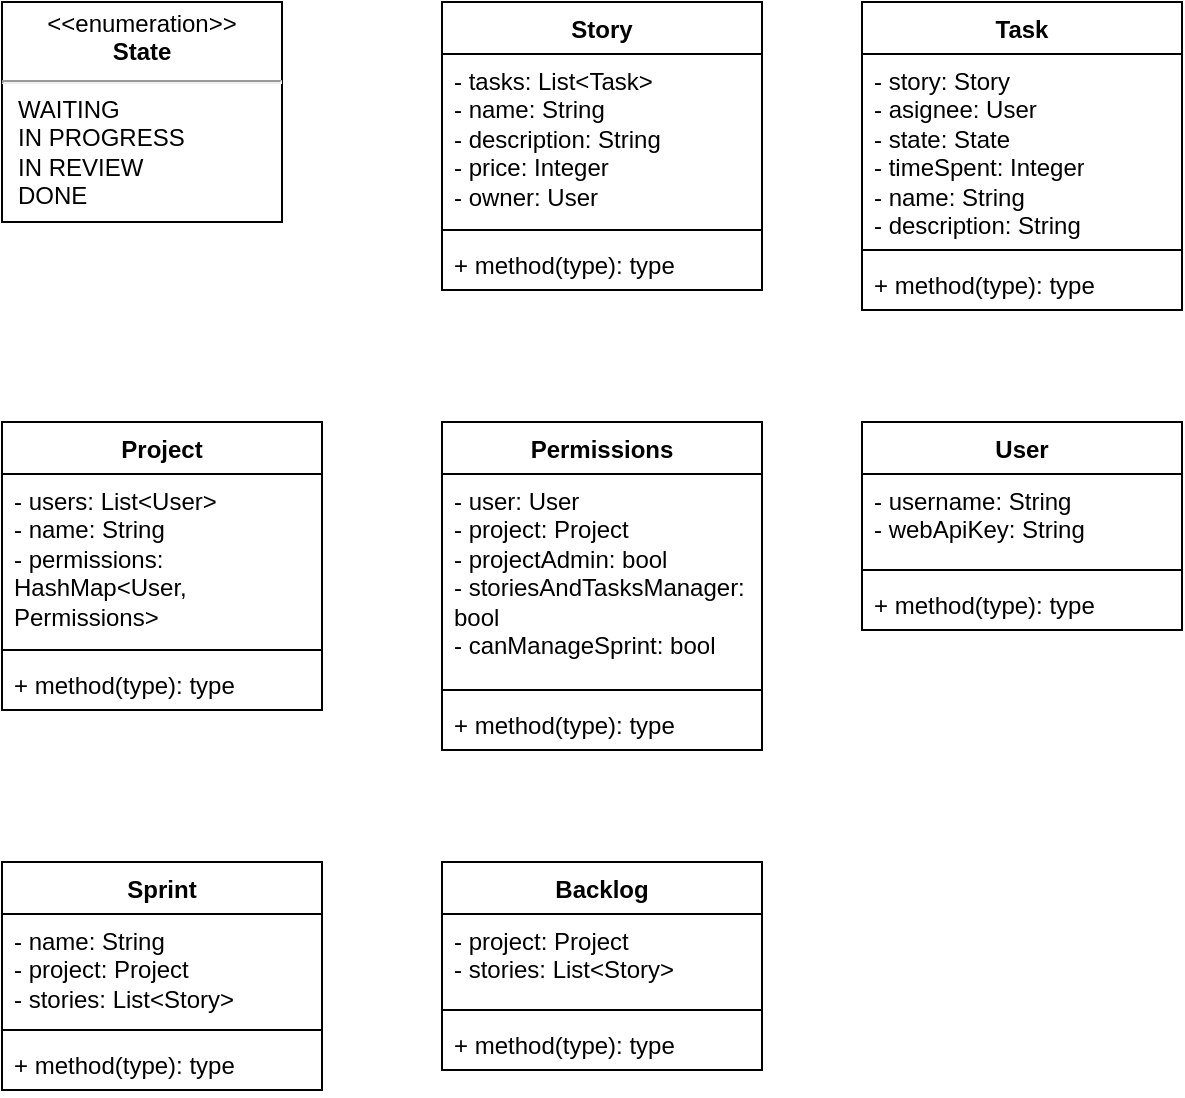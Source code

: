 <mxfile version="22.0.8" type="device">
  <diagram id="C5RBs43oDa-KdzZeNtuy" name="Page-1">
    <mxGraphModel dx="1050" dy="534" grid="1" gridSize="10" guides="1" tooltips="1" connect="1" arrows="1" fold="1" page="1" pageScale="1" pageWidth="827" pageHeight="1169" math="0" shadow="0">
      <root>
        <mxCell id="WIyWlLk6GJQsqaUBKTNV-0" />
        <mxCell id="WIyWlLk6GJQsqaUBKTNV-1" parent="WIyWlLk6GJQsqaUBKTNV-0" />
        <mxCell id="xTrlHvVz5tuh_iKy9N_Q-1" value="Story" style="swimlane;fontStyle=1;align=center;verticalAlign=top;childLayout=stackLayout;horizontal=1;startSize=26;horizontalStack=0;resizeParent=1;resizeParentMax=0;resizeLast=0;collapsible=1;marginBottom=0;whiteSpace=wrap;html=1;" parent="WIyWlLk6GJQsqaUBKTNV-1" vertex="1">
          <mxGeometry x="260" y="50" width="160" height="144" as="geometry" />
        </mxCell>
        <mxCell id="xTrlHvVz5tuh_iKy9N_Q-2" value="- tasks: List&amp;lt;Task&amp;gt;&lt;br&gt;- name: String&lt;br&gt;- description: String&lt;br&gt;- price: Integer&lt;br&gt;- owner: User" style="text;strokeColor=none;fillColor=none;align=left;verticalAlign=top;spacingLeft=4;spacingRight=4;overflow=hidden;rotatable=0;points=[[0,0.5],[1,0.5]];portConstraint=eastwest;whiteSpace=wrap;html=1;" parent="xTrlHvVz5tuh_iKy9N_Q-1" vertex="1">
          <mxGeometry y="26" width="160" height="84" as="geometry" />
        </mxCell>
        <mxCell id="xTrlHvVz5tuh_iKy9N_Q-13" value="" style="line;strokeWidth=1;fillColor=none;align=left;verticalAlign=middle;spacingTop=-1;spacingLeft=3;spacingRight=3;rotatable=0;labelPosition=right;points=[];portConstraint=eastwest;strokeColor=inherit;" parent="xTrlHvVz5tuh_iKy9N_Q-1" vertex="1">
          <mxGeometry y="110" width="160" height="8" as="geometry" />
        </mxCell>
        <mxCell id="xTrlHvVz5tuh_iKy9N_Q-14" value="+ method(type): type" style="text;strokeColor=none;fillColor=none;align=left;verticalAlign=top;spacingLeft=4;spacingRight=4;overflow=hidden;rotatable=0;points=[[0,0.5],[1,0.5]];portConstraint=eastwest;whiteSpace=wrap;html=1;dashed=1;" parent="xTrlHvVz5tuh_iKy9N_Q-1" vertex="1">
          <mxGeometry y="118" width="160" height="26" as="geometry" />
        </mxCell>
        <mxCell id="xTrlHvVz5tuh_iKy9N_Q-5" value="Task" style="swimlane;fontStyle=1;align=center;verticalAlign=top;childLayout=stackLayout;horizontal=1;startSize=26;horizontalStack=0;resizeParent=1;resizeParentMax=0;resizeLast=0;collapsible=1;marginBottom=0;whiteSpace=wrap;html=1;" parent="WIyWlLk6GJQsqaUBKTNV-1" vertex="1">
          <mxGeometry x="470" y="50" width="160" height="154" as="geometry" />
        </mxCell>
        <mxCell id="xTrlHvVz5tuh_iKy9N_Q-6" value="- story: Story&lt;br&gt;- asignee: User&lt;br&gt;- state: State&lt;br&gt;- timeSpent: Integer&lt;br&gt;- name: String&lt;br&gt;- description: String" style="text;strokeColor=none;fillColor=none;align=left;verticalAlign=top;spacingLeft=4;spacingRight=4;overflow=hidden;rotatable=0;points=[[0,0.5],[1,0.5]];portConstraint=eastwest;whiteSpace=wrap;html=1;" parent="xTrlHvVz5tuh_iKy9N_Q-5" vertex="1">
          <mxGeometry y="26" width="160" height="94" as="geometry" />
        </mxCell>
        <mxCell id="xTrlHvVz5tuh_iKy9N_Q-7" value="" style="line;strokeWidth=1;fillColor=none;align=left;verticalAlign=middle;spacingTop=-1;spacingLeft=3;spacingRight=3;rotatable=0;labelPosition=right;points=[];portConstraint=eastwest;strokeColor=inherit;" parent="xTrlHvVz5tuh_iKy9N_Q-5" vertex="1">
          <mxGeometry y="120" width="160" height="8" as="geometry" />
        </mxCell>
        <mxCell id="xTrlHvVz5tuh_iKy9N_Q-8" value="+ method(type): type" style="text;strokeColor=none;fillColor=none;align=left;verticalAlign=top;spacingLeft=4;spacingRight=4;overflow=hidden;rotatable=0;points=[[0,0.5],[1,0.5]];portConstraint=eastwest;whiteSpace=wrap;html=1;" parent="xTrlHvVz5tuh_iKy9N_Q-5" vertex="1">
          <mxGeometry y="128" width="160" height="26" as="geometry" />
        </mxCell>
        <mxCell id="xTrlHvVz5tuh_iKy9N_Q-10" value="&lt;p style=&quot;margin:0px;margin-top:4px;text-align:center;&quot;&gt;&amp;lt;&amp;lt;enumeration&amp;gt;&amp;gt;&lt;br&gt;&lt;b&gt;State&lt;/b&gt;&lt;/p&gt;&lt;hr&gt;&lt;p style=&quot;margin:0px;margin-left:8px;text-align:left;&quot;&gt;WAITING&lt;/p&gt;&lt;p style=&quot;margin:0px;margin-left:8px;text-align:left;&quot;&gt;IN PROGRESS&lt;/p&gt;&lt;p style=&quot;margin:0px;margin-left:8px;text-align:left;&quot;&gt;IN REVIEW&lt;/p&gt;&lt;p style=&quot;margin:0px;margin-left:8px;text-align:left;&quot;&gt;DONE&lt;/p&gt;" style="shape=rect;html=1;overflow=fill;whiteSpace=wrap;" parent="WIyWlLk6GJQsqaUBKTNV-1" vertex="1">
          <mxGeometry x="40" y="50" width="140" height="110" as="geometry" />
        </mxCell>
        <mxCell id="xTrlHvVz5tuh_iKy9N_Q-15" value="Project" style="swimlane;fontStyle=1;align=center;verticalAlign=top;childLayout=stackLayout;horizontal=1;startSize=26;horizontalStack=0;resizeParent=1;resizeParentMax=0;resizeLast=0;collapsible=1;marginBottom=0;whiteSpace=wrap;html=1;" parent="WIyWlLk6GJQsqaUBKTNV-1" vertex="1">
          <mxGeometry x="40" y="260" width="160" height="144" as="geometry" />
        </mxCell>
        <mxCell id="xTrlHvVz5tuh_iKy9N_Q-16" value="- users: List&amp;lt;User&amp;gt;&lt;br&gt;- name: String&lt;br&gt;- permissions: HashMap&amp;lt;User, Permissions&amp;gt;" style="text;strokeColor=none;fillColor=none;align=left;verticalAlign=top;spacingLeft=4;spacingRight=4;overflow=hidden;rotatable=0;points=[[0,0.5],[1,0.5]];portConstraint=eastwest;whiteSpace=wrap;html=1;" parent="xTrlHvVz5tuh_iKy9N_Q-15" vertex="1">
          <mxGeometry y="26" width="160" height="84" as="geometry" />
        </mxCell>
        <mxCell id="xTrlHvVz5tuh_iKy9N_Q-17" value="" style="line;strokeWidth=1;fillColor=none;align=left;verticalAlign=middle;spacingTop=-1;spacingLeft=3;spacingRight=3;rotatable=0;labelPosition=right;points=[];portConstraint=eastwest;strokeColor=inherit;" parent="xTrlHvVz5tuh_iKy9N_Q-15" vertex="1">
          <mxGeometry y="110" width="160" height="8" as="geometry" />
        </mxCell>
        <mxCell id="xTrlHvVz5tuh_iKy9N_Q-18" value="+ method(type): type" style="text;strokeColor=none;fillColor=none;align=left;verticalAlign=top;spacingLeft=4;spacingRight=4;overflow=hidden;rotatable=0;points=[[0,0.5],[1,0.5]];portConstraint=eastwest;whiteSpace=wrap;html=1;" parent="xTrlHvVz5tuh_iKy9N_Q-15" vertex="1">
          <mxGeometry y="118" width="160" height="26" as="geometry" />
        </mxCell>
        <mxCell id="xTrlHvVz5tuh_iKy9N_Q-19" value="Permissions" style="swimlane;fontStyle=1;align=center;verticalAlign=top;childLayout=stackLayout;horizontal=1;startSize=26;horizontalStack=0;resizeParent=1;resizeParentMax=0;resizeLast=0;collapsible=1;marginBottom=0;whiteSpace=wrap;html=1;" parent="WIyWlLk6GJQsqaUBKTNV-1" vertex="1">
          <mxGeometry x="260" y="260" width="160" height="164" as="geometry" />
        </mxCell>
        <mxCell id="xTrlHvVz5tuh_iKy9N_Q-20" value="- user: User&lt;br&gt;- project: Project&lt;br&gt;- projectAdmin: bool&lt;br&gt;- storiesAndTasksManager: bool&lt;br&gt;- canManageSprint: bool" style="text;strokeColor=none;fillColor=none;align=left;verticalAlign=top;spacingLeft=4;spacingRight=4;overflow=hidden;rotatable=0;points=[[0,0.5],[1,0.5]];portConstraint=eastwest;whiteSpace=wrap;html=1;" parent="xTrlHvVz5tuh_iKy9N_Q-19" vertex="1">
          <mxGeometry y="26" width="160" height="104" as="geometry" />
        </mxCell>
        <mxCell id="xTrlHvVz5tuh_iKy9N_Q-21" value="" style="line;strokeWidth=1;fillColor=none;align=left;verticalAlign=middle;spacingTop=-1;spacingLeft=3;spacingRight=3;rotatable=0;labelPosition=right;points=[];portConstraint=eastwest;strokeColor=inherit;" parent="xTrlHvVz5tuh_iKy9N_Q-19" vertex="1">
          <mxGeometry y="130" width="160" height="8" as="geometry" />
        </mxCell>
        <mxCell id="xTrlHvVz5tuh_iKy9N_Q-22" value="+ method(type): type" style="text;strokeColor=none;fillColor=none;align=left;verticalAlign=top;spacingLeft=4;spacingRight=4;overflow=hidden;rotatable=0;points=[[0,0.5],[1,0.5]];portConstraint=eastwest;whiteSpace=wrap;html=1;" parent="xTrlHvVz5tuh_iKy9N_Q-19" vertex="1">
          <mxGeometry y="138" width="160" height="26" as="geometry" />
        </mxCell>
        <mxCell id="xTrlHvVz5tuh_iKy9N_Q-24" value="User" style="swimlane;fontStyle=1;align=center;verticalAlign=top;childLayout=stackLayout;horizontal=1;startSize=26;horizontalStack=0;resizeParent=1;resizeParentMax=0;resizeLast=0;collapsible=1;marginBottom=0;whiteSpace=wrap;html=1;" parent="WIyWlLk6GJQsqaUBKTNV-1" vertex="1">
          <mxGeometry x="470" y="260" width="160" height="104" as="geometry" />
        </mxCell>
        <mxCell id="xTrlHvVz5tuh_iKy9N_Q-25" value="- username: String&lt;br&gt;- webApiKey: String" style="text;strokeColor=none;fillColor=none;align=left;verticalAlign=top;spacingLeft=4;spacingRight=4;overflow=hidden;rotatable=0;points=[[0,0.5],[1,0.5]];portConstraint=eastwest;whiteSpace=wrap;html=1;" parent="xTrlHvVz5tuh_iKy9N_Q-24" vertex="1">
          <mxGeometry y="26" width="160" height="44" as="geometry" />
        </mxCell>
        <mxCell id="xTrlHvVz5tuh_iKy9N_Q-26" value="" style="line;strokeWidth=1;fillColor=none;align=left;verticalAlign=middle;spacingTop=-1;spacingLeft=3;spacingRight=3;rotatable=0;labelPosition=right;points=[];portConstraint=eastwest;strokeColor=inherit;" parent="xTrlHvVz5tuh_iKy9N_Q-24" vertex="1">
          <mxGeometry y="70" width="160" height="8" as="geometry" />
        </mxCell>
        <mxCell id="xTrlHvVz5tuh_iKy9N_Q-27" value="+ method(type): type" style="text;strokeColor=none;fillColor=none;align=left;verticalAlign=top;spacingLeft=4;spacingRight=4;overflow=hidden;rotatable=0;points=[[0,0.5],[1,0.5]];portConstraint=eastwest;whiteSpace=wrap;html=1;" parent="xTrlHvVz5tuh_iKy9N_Q-24" vertex="1">
          <mxGeometry y="78" width="160" height="26" as="geometry" />
        </mxCell>
        <mxCell id="uIMDCcuASkyKj_ybHEdO-4" value="Sprint" style="swimlane;fontStyle=1;align=center;verticalAlign=top;childLayout=stackLayout;horizontal=1;startSize=26;horizontalStack=0;resizeParent=1;resizeParentMax=0;resizeLast=0;collapsible=1;marginBottom=0;whiteSpace=wrap;html=1;" vertex="1" parent="WIyWlLk6GJQsqaUBKTNV-1">
          <mxGeometry x="40" y="480" width="160" height="114" as="geometry" />
        </mxCell>
        <mxCell id="uIMDCcuASkyKj_ybHEdO-5" value="- name: String&lt;br&gt;- project: Project&lt;br&gt;- stories: List&amp;lt;Story&amp;gt;" style="text;strokeColor=none;fillColor=none;align=left;verticalAlign=top;spacingLeft=4;spacingRight=4;overflow=hidden;rotatable=0;points=[[0,0.5],[1,0.5]];portConstraint=eastwest;whiteSpace=wrap;html=1;" vertex="1" parent="uIMDCcuASkyKj_ybHEdO-4">
          <mxGeometry y="26" width="160" height="54" as="geometry" />
        </mxCell>
        <mxCell id="uIMDCcuASkyKj_ybHEdO-6" value="" style="line;strokeWidth=1;fillColor=none;align=left;verticalAlign=middle;spacingTop=-1;spacingLeft=3;spacingRight=3;rotatable=0;labelPosition=right;points=[];portConstraint=eastwest;strokeColor=inherit;" vertex="1" parent="uIMDCcuASkyKj_ybHEdO-4">
          <mxGeometry y="80" width="160" height="8" as="geometry" />
        </mxCell>
        <mxCell id="uIMDCcuASkyKj_ybHEdO-7" value="+ method(type): type" style="text;strokeColor=none;fillColor=none;align=left;verticalAlign=top;spacingLeft=4;spacingRight=4;overflow=hidden;rotatable=0;points=[[0,0.5],[1,0.5]];portConstraint=eastwest;whiteSpace=wrap;html=1;" vertex="1" parent="uIMDCcuASkyKj_ybHEdO-4">
          <mxGeometry y="88" width="160" height="26" as="geometry" />
        </mxCell>
        <mxCell id="uIMDCcuASkyKj_ybHEdO-8" value="Backlog" style="swimlane;fontStyle=1;align=center;verticalAlign=top;childLayout=stackLayout;horizontal=1;startSize=26;horizontalStack=0;resizeParent=1;resizeParentMax=0;resizeLast=0;collapsible=1;marginBottom=0;whiteSpace=wrap;html=1;" vertex="1" parent="WIyWlLk6GJQsqaUBKTNV-1">
          <mxGeometry x="260" y="480" width="160" height="104" as="geometry" />
        </mxCell>
        <mxCell id="uIMDCcuASkyKj_ybHEdO-9" value="- project: Project&lt;br&gt;- stories: List&amp;lt;Story&amp;gt;" style="text;strokeColor=none;fillColor=none;align=left;verticalAlign=top;spacingLeft=4;spacingRight=4;overflow=hidden;rotatable=0;points=[[0,0.5],[1,0.5]];portConstraint=eastwest;whiteSpace=wrap;html=1;" vertex="1" parent="uIMDCcuASkyKj_ybHEdO-8">
          <mxGeometry y="26" width="160" height="44" as="geometry" />
        </mxCell>
        <mxCell id="uIMDCcuASkyKj_ybHEdO-10" value="" style="line;strokeWidth=1;fillColor=none;align=left;verticalAlign=middle;spacingTop=-1;spacingLeft=3;spacingRight=3;rotatable=0;labelPosition=right;points=[];portConstraint=eastwest;strokeColor=inherit;" vertex="1" parent="uIMDCcuASkyKj_ybHEdO-8">
          <mxGeometry y="70" width="160" height="8" as="geometry" />
        </mxCell>
        <mxCell id="uIMDCcuASkyKj_ybHEdO-11" value="+ method(type): type" style="text;strokeColor=none;fillColor=none;align=left;verticalAlign=top;spacingLeft=4;spacingRight=4;overflow=hidden;rotatable=0;points=[[0,0.5],[1,0.5]];portConstraint=eastwest;whiteSpace=wrap;html=1;" vertex="1" parent="uIMDCcuASkyKj_ybHEdO-8">
          <mxGeometry y="78" width="160" height="26" as="geometry" />
        </mxCell>
      </root>
    </mxGraphModel>
  </diagram>
</mxfile>
